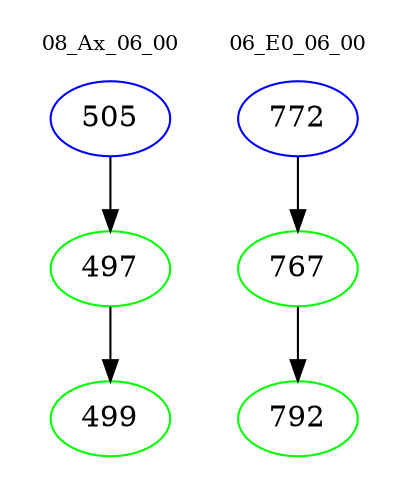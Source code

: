 digraph{
subgraph cluster_0 {
color = white
label = "08_Ax_06_00";
fontsize=10;
T0_505 [label="505", color="blue"]
T0_505 -> T0_497 [color="black"]
T0_497 [label="497", color="green"]
T0_497 -> T0_499 [color="black"]
T0_499 [label="499", color="green"]
}
subgraph cluster_1 {
color = white
label = "06_E0_06_00";
fontsize=10;
T1_772 [label="772", color="blue"]
T1_772 -> T1_767 [color="black"]
T1_767 [label="767", color="green"]
T1_767 -> T1_792 [color="black"]
T1_792 [label="792", color="green"]
}
}
